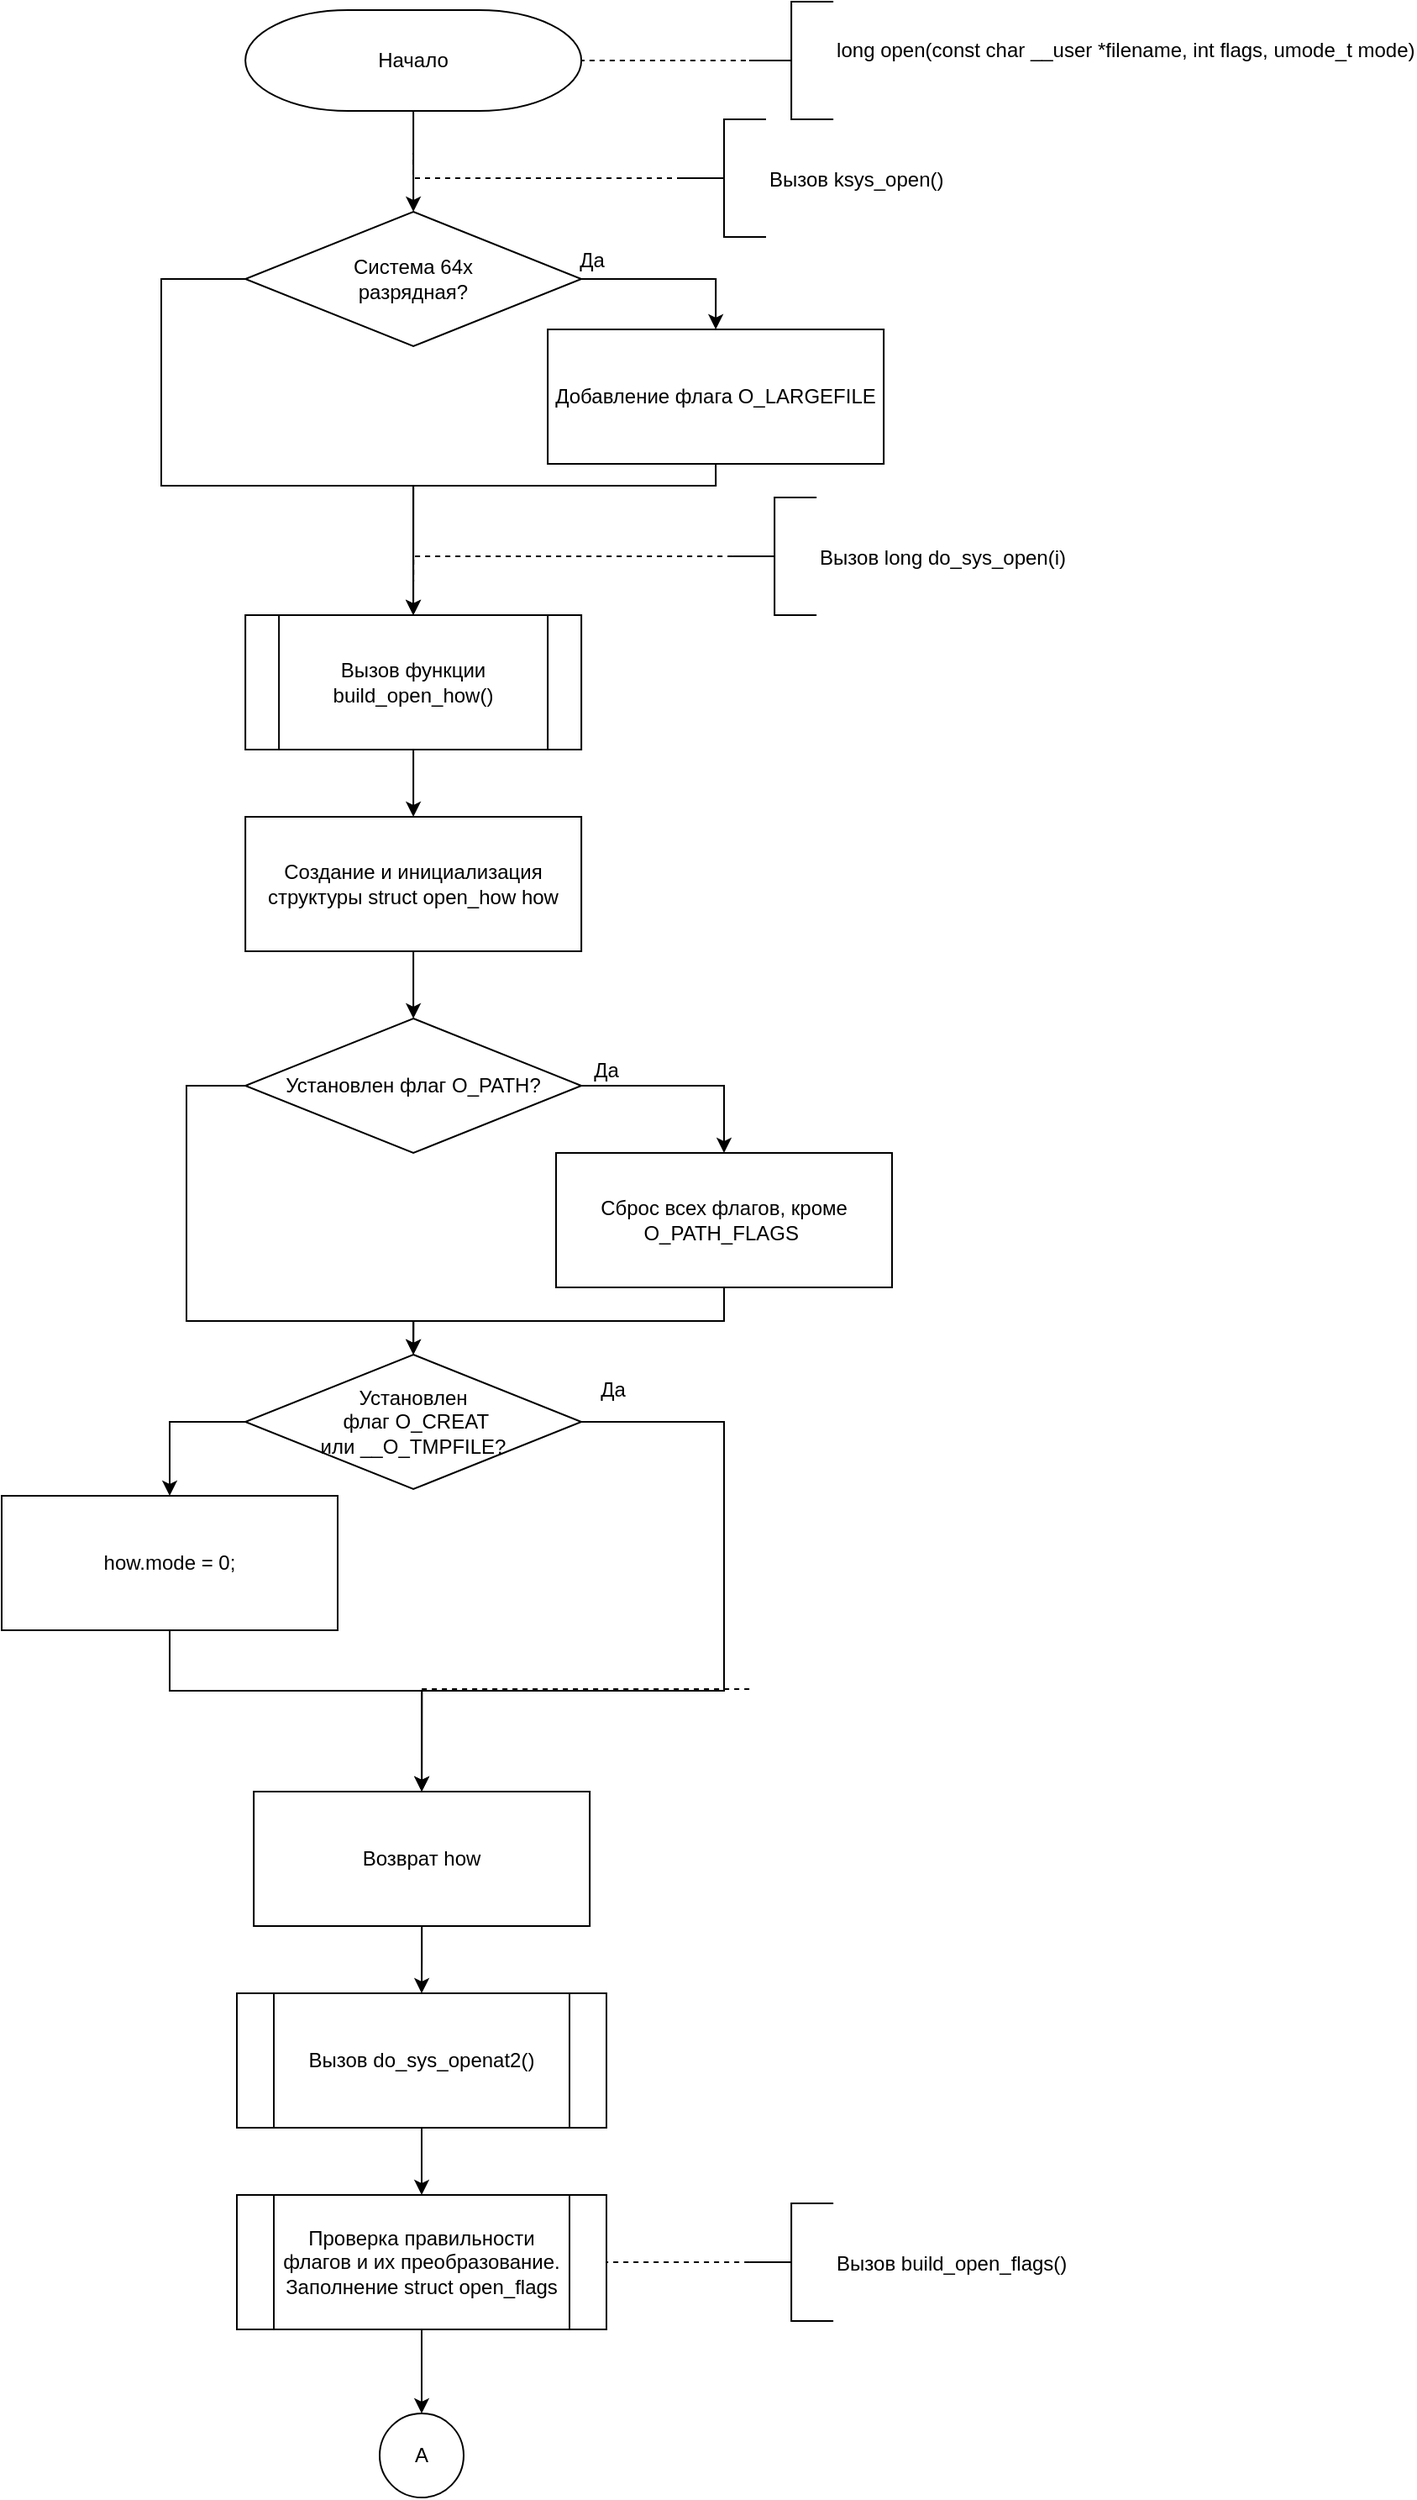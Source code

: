 <mxfile version="13.9.9" type="device" pages="4"><diagram id="L0W8xSpiHUwAw0wuu-Vm" name="open1"><mxGraphModel dx="564" dy="920" grid="1" gridSize="10" guides="1" tooltips="1" connect="1" arrows="1" fold="1" page="1" pageScale="1" pageWidth="827" pageHeight="1169" math="0" shadow="0"><root><mxCell id="0"/><mxCell id="1" parent="0"/><mxCell id="HIVJM8vQRVQHc2mUyGFN-1" value="" style="edgeStyle=orthogonalEdgeStyle;rounded=0;orthogonalLoop=1;jettySize=auto;fontFamily=Helvetica;fontSize=12;fontStyle=0" edge="1" parent="1" source="HIVJM8vQRVQHc2mUyGFN-2" target="HIVJM8vQRVQHc2mUyGFN-5"><mxGeometry relative="1" as="geometry"><mxPoint x="275.06" y="812.5" as="targetPoint"/></mxGeometry></mxCell><mxCell id="HIVJM8vQRVQHc2mUyGFN-2" value="Начало" style="strokeWidth=1;shape=mxgraph.flowchart.terminator;whiteSpace=wrap;fontFamily=Helvetica;fontSize=12;fontStyle=0" vertex="1" parent="1"><mxGeometry x="175.06" y="720" width="200" height="60" as="geometry"/></mxCell><mxCell id="HIVJM8vQRVQHc2mUyGFN-3" value="Да" style="edgeStyle=orthogonalEdgeStyle;rounded=0;orthogonalLoop=1;jettySize=auto;exitX=1;exitY=0.5;exitDx=0;exitDy=0;entryX=0.5;entryY=0;entryDx=0;entryDy=0;fontFamily=Helvetica;fontSize=12;fontStyle=0" edge="1" parent="1" source="HIVJM8vQRVQHc2mUyGFN-5" target="HIVJM8vQRVQHc2mUyGFN-7"><mxGeometry x="-0.9" y="12" relative="1" as="geometry"><mxPoint x="1" as="offset"/></mxGeometry></mxCell><mxCell id="HIVJM8vQRVQHc2mUyGFN-4" value="" style="edgeStyle=orthogonalEdgeStyle;rounded=0;orthogonalLoop=1;jettySize=auto;exitX=0;exitY=0.5;exitDx=0;exitDy=0;fontFamily=Helvetica;fontSize=12;fontStyle=0" edge="1" parent="1" source="HIVJM8vQRVQHc2mUyGFN-5" target="HIVJM8vQRVQHc2mUyGFN-11"><mxGeometry relative="1" as="geometry"><Array as="points"><mxPoint x="125" y="880"/><mxPoint x="125" y="1003"/><mxPoint x="275" y="1003"/></Array><mxPoint x="275.06" y="1253.809" as="targetPoint"/></mxGeometry></mxCell><mxCell id="HIVJM8vQRVQHc2mUyGFN-5" value="Система 64x&#10;разрядная?" style="rhombus;whiteSpace=wrap;strokeWidth=1;fontFamily=Helvetica;fontSize=12;fontStyle=0" vertex="1" parent="1"><mxGeometry x="175.06" y="840" width="200" height="80" as="geometry"/></mxCell><mxCell id="HIVJM8vQRVQHc2mUyGFN-6" value="" style="edgeStyle=orthogonalEdgeStyle;rounded=0;orthogonalLoop=1;jettySize=auto;exitX=0.5;exitY=1;exitDx=0;exitDy=0;entryX=0.5;entryY=0;entryDx=0;entryDy=0;fontFamily=Helvetica;fontSize=12;fontStyle=0" edge="1" parent="1" source="HIVJM8vQRVQHc2mUyGFN-7" target="HIVJM8vQRVQHc2mUyGFN-11"><mxGeometry relative="1" as="geometry"><Array as="points"><mxPoint x="455.06" y="1003"/><mxPoint x="275.06" y="1003"/></Array><mxPoint x="275.06" y="1120" as="targetPoint"/></mxGeometry></mxCell><mxCell id="HIVJM8vQRVQHc2mUyGFN-7" value="Добавление флага O_LARGEFILE" style="rounded=0;whiteSpace=wrap;strokeWidth=1;fontFamily=Helvetica;fontSize=12;fontStyle=0" vertex="1" parent="1"><mxGeometry x="355.06" y="910" width="200" height="80" as="geometry"/></mxCell><mxCell id="HIVJM8vQRVQHc2mUyGFN-8" value="" style="edgeStyle=orthogonalEdgeStyle;rounded=0;orthogonalLoop=1;jettySize=auto;exitX=0;exitY=0.5;exitDx=0;exitDy=0;exitPerimeter=0;endArrow=none;endFill=0;dashed=1;fontFamily=Helvetica;fontSize=12;fontStyle=0" edge="1" parent="1" source="HIVJM8vQRVQHc2mUyGFN-9"><mxGeometry relative="1" as="geometry"><mxPoint x="275.06" y="1060" as="targetPoint"/><mxPoint x="582.06" y="1085.5" as="sourcePoint"/><Array as="points"><mxPoint x="275.06" y="1045"/></Array></mxGeometry></mxCell><mxCell id="HIVJM8vQRVQHc2mUyGFN-9" value="Вызов long do_sys_open(i)" style="strokeWidth=1;shape=mxgraph.flowchart.annotation_2;align=left;labelPosition=right;pointerEvents=1;fontFamily=Helvetica;fontSize=12;fontStyle=0" vertex="1" parent="1"><mxGeometry x="465.06" y="1010" width="50" height="70" as="geometry"/></mxCell><mxCell id="HIVJM8vQRVQHc2mUyGFN-10" value="" style="edgeStyle=orthogonalEdgeStyle;rounded=0;orthogonalLoop=1;jettySize=auto;exitX=0.5;exitY=1;exitDx=0;exitDy=0;fontFamily=Helvetica;fontSize=12;fontStyle=0" edge="1" parent="1" source="HIVJM8vQRVQHc2mUyGFN-11" target="HIVJM8vQRVQHc2mUyGFN-13"><mxGeometry relative="1" as="geometry"/></mxCell><mxCell id="HIVJM8vQRVQHc2mUyGFN-11" value="Вызов функции&#10;build_open_how()" style="shape=process;whiteSpace=wrap;backgroundOutline=1;fontFamily=Helvetica;fontSize=12;fontStyle=0" vertex="1" parent="1"><mxGeometry x="175.06" y="1080" width="200" height="80" as="geometry"/></mxCell><mxCell id="HIVJM8vQRVQHc2mUyGFN-12" value="" style="edgeStyle=orthogonalEdgeStyle;rounded=0;orthogonalLoop=1;jettySize=auto;exitX=0.5;exitY=1;exitDx=0;exitDy=0;fontFamily=Helvetica;fontSize=12;fontStyle=0" edge="1" parent="1" source="HIVJM8vQRVQHc2mUyGFN-13" target="HIVJM8vQRVQHc2mUyGFN-14"><mxGeometry relative="1" as="geometry"/></mxCell><mxCell id="HIVJM8vQRVQHc2mUyGFN-13" value="Создание и инициализация структуры struct open_how how" style="rounded=0;whiteSpace=wrap;strokeWidth=1;fontFamily=Helvetica;fontSize=12;fontStyle=0" vertex="1" parent="1"><mxGeometry x="175.06" y="1200" width="200" height="80" as="geometry"/></mxCell><mxCell id="HIVJM8vQRVQHc2mUyGFN-14" value="Установлен флаг O_PATH?" style="rhombus;whiteSpace=wrap;strokeWidth=1;fontFamily=Helvetica;fontSize=12;fontStyle=0" vertex="1" parent="1"><mxGeometry x="175.06" y="1320" width="200" height="80" as="geometry"/></mxCell><mxCell id="HIVJM8vQRVQHc2mUyGFN-15" value="Сброс всех флагов, кроме O_PATH_FLAGS " style="rounded=0;whiteSpace=wrap;strokeWidth=1;fontFamily=Helvetica;fontSize=12;fontStyle=0" vertex="1" parent="1"><mxGeometry x="360" y="1400" width="200" height="80" as="geometry"/></mxCell><mxCell id="HIVJM8vQRVQHc2mUyGFN-16" value="" style="edgeStyle=orthogonalEdgeStyle;rounded=0;orthogonalLoop=1;jettySize=auto;exitX=1;exitY=0.5;exitDx=0;exitDy=0;entryX=0.5;entryY=0;entryDx=0;entryDy=0;fontFamily=Helvetica;fontSize=12;fontStyle=0" edge="1" parent="1" source="HIVJM8vQRVQHc2mUyGFN-14" target="HIVJM8vQRVQHc2mUyGFN-15"><mxGeometry relative="1" as="geometry"/></mxCell><mxCell id="HIVJM8vQRVQHc2mUyGFN-17" value="" style="edgeStyle=orthogonalEdgeStyle;rounded=0;orthogonalLoop=1;jettySize=auto;exitX=0.5;exitY=1;exitDx=0;exitDy=0;entryX=0.5;entryY=0;entryDx=0;entryDy=0;fontFamily=Helvetica;fontSize=12;fontStyle=0" edge="1" parent="1" source="HIVJM8vQRVQHc2mUyGFN-15" target="HIVJM8vQRVQHc2mUyGFN-20"><mxGeometry relative="1" as="geometry"><mxPoint x="275.06" y="1810" as="targetPoint"/><Array as="points"><mxPoint x="460.06" y="1500"/><mxPoint x="275.06" y="1500"/></Array></mxGeometry></mxCell><mxCell id="HIVJM8vQRVQHc2mUyGFN-18" value="" style="edgeStyle=orthogonalEdgeStyle;rounded=0;orthogonalLoop=1;jettySize=auto;exitX=0;exitY=0.5;exitDx=0;exitDy=0;entryX=0.5;entryY=0;entryDx=0;entryDy=0;fontFamily=Helvetica;fontSize=12;fontStyle=0" edge="1" parent="1" source="HIVJM8vQRVQHc2mUyGFN-14" target="HIVJM8vQRVQHc2mUyGFN-20"><mxGeometry relative="1" as="geometry"><mxPoint x="275.06" y="1810" as="targetPoint"/><Array as="points"><mxPoint x="140" y="1360"/><mxPoint x="140" y="1500"/><mxPoint x="275" y="1500"/></Array></mxGeometry></mxCell><mxCell id="HIVJM8vQRVQHc2mUyGFN-19" value="Да" style="text;align=center;verticalAlign=middle;resizable=0;points=[];autosize=1;strokeColor=none;fontFamily=Helvetica;fontSize=12;fontStyle=0" vertex="1" parent="1"><mxGeometry x="375.06" y="1340" width="30" height="20" as="geometry"/></mxCell><mxCell id="HIVJM8vQRVQHc2mUyGFN-20" value="Установлен&#10; флаг O_CREAT &#10;или __O_TMPFILE?" style="rhombus;whiteSpace=wrap;strokeWidth=1;fontFamily=Helvetica;fontSize=12;fontStyle=0" vertex="1" parent="1"><mxGeometry x="175.06" y="1520" width="200" height="80" as="geometry"/></mxCell><mxCell id="HIVJM8vQRVQHc2mUyGFN-21" value="" style="edgeStyle=orthogonalEdgeStyle;rounded=0;orthogonalLoop=1;jettySize=auto;exitX=1;exitY=0.5;exitDx=0;exitDy=0;entryX=0.5;entryY=0;entryDx=0;entryDy=0;fontFamily=Helvetica;fontSize=12;fontStyle=0" edge="1" parent="1" source="HIVJM8vQRVQHc2mUyGFN-20" target="HIVJM8vQRVQHc2mUyGFN-47"><mxGeometry relative="1" as="geometry"><mxPoint x="460" y="1590" as="targetPoint"/><Array as="points"><mxPoint x="460" y="1560"/><mxPoint x="460" y="1720"/><mxPoint x="280" y="1720"/></Array></mxGeometry></mxCell><mxCell id="HIVJM8vQRVQHc2mUyGFN-22" value="" style="edgeStyle=orthogonalEdgeStyle;rounded=0;orthogonalLoop=1;jettySize=auto;exitX=0;exitY=0.5;exitDx=0;exitDy=0;fontFamily=Helvetica;fontSize=12;entryX=0.5;entryY=0;entryDx=0;entryDy=0;fontStyle=0" edge="1" parent="1" source="HIVJM8vQRVQHc2mUyGFN-20" target="HIVJM8vQRVQHc2mUyGFN-45"><mxGeometry relative="1" as="geometry"><mxPoint x="280" y="1749" as="targetPoint"/><Array as="points"><mxPoint x="130" y="1560"/></Array></mxGeometry></mxCell><mxCell id="HIVJM8vQRVQHc2mUyGFN-23" value="Да" style="text;align=center;verticalAlign=middle;resizable=0;points=[];autosize=1;strokeColor=none;fontFamily=Helvetica;fontSize=12;fontStyle=0" vertex="1" parent="1"><mxGeometry x="379.06" y="1530" width="30" height="20" as="geometry"/></mxCell><mxCell id="HIVJM8vQRVQHc2mUyGFN-24" value="" style="edgeStyle=orthogonalEdgeStyle;rounded=0;orthogonalLoop=1;jettySize=auto;exitX=0.5;exitY=1;exitDx=0;exitDy=0;fontFamily=Helvetica;fontSize=12;fontStyle=0" edge="1" parent="1" source="HIVJM8vQRVQHc2mUyGFN-25" target="HIVJM8vQRVQHc2mUyGFN-39"><mxGeometry relative="1" as="geometry"><mxPoint x="320" y="2300" as="targetPoint"/></mxGeometry></mxCell><mxCell id="HIVJM8vQRVQHc2mUyGFN-25" value="Проверка правильности флагов и их преобразование. Заполнение struct open_flags" style="shape=process;whiteSpace=wrap;backgroundOutline=1;fontFamily=Helvetica;fontSize=12;fontStyle=0" vertex="1" parent="1"><mxGeometry x="170" y="2020" width="220" height="80" as="geometry"/></mxCell><mxCell id="HIVJM8vQRVQHc2mUyGFN-26" value="" style="edgeStyle=orthogonalEdgeStyle;rounded=0;orthogonalLoop=1;jettySize=auto;exitX=0;exitY=0.5;exitDx=0;exitDy=0;exitPerimeter=0;endArrow=none;endFill=0;dashed=1;entryX=1;entryY=0.5;entryDx=0;entryDy=0;fontFamily=Helvetica;fontSize=12;fontStyle=0" edge="1" parent="1" source="HIVJM8vQRVQHc2mUyGFN-27" target="HIVJM8vQRVQHc2mUyGFN-25"><mxGeometry relative="1" as="geometry"><mxPoint x="400" y="2110" as="targetPoint"/><mxPoint x="587" y="2093" as="sourcePoint"/></mxGeometry></mxCell><mxCell id="HIVJM8vQRVQHc2mUyGFN-27" value="Вызов build_open_flags()" style="strokeWidth=1;shape=mxgraph.flowchart.annotation_2;align=left;labelPosition=right;pointerEvents=1;fontFamily=Helvetica;fontSize=12;fontStyle=0" vertex="1" parent="1"><mxGeometry x="475.06" y="2025" width="50" height="70" as="geometry"/></mxCell><mxCell id="HIVJM8vQRVQHc2mUyGFN-36" value="" style="edgeStyle=orthogonalEdgeStyle;rounded=0;orthogonalLoop=1;jettySize=auto;exitX=0;exitY=0.5;exitDx=0;exitDy=0;exitPerimeter=0;endArrow=none;endFill=0;dashed=1;fontFamily=Helvetica;fontSize=12;fontStyle=0" edge="1" parent="1" source="HIVJM8vQRVQHc2mUyGFN-37"><mxGeometry relative="1" as="geometry"><mxPoint x="275.0" y="805" as="targetPoint"/><mxPoint x="482.06" y="750.5" as="sourcePoint"/><Array as="points"><mxPoint x="275" y="820"/></Array></mxGeometry></mxCell><mxCell id="HIVJM8vQRVQHc2mUyGFN-37" value="Вызов ksys_open()" style="strokeWidth=1;shape=mxgraph.flowchart.annotation_2;align=left;labelPosition=right;pointerEvents=1;fontFamily=Helvetica;fontSize=12;fontStyle=0" vertex="1" parent="1"><mxGeometry x="435" y="785" width="50" height="70" as="geometry"/></mxCell><mxCell id="HIVJM8vQRVQHc2mUyGFN-38" value="" style="edgeStyle=orthogonalEdgeStyle;rounded=0;orthogonalLoop=1;jettySize=auto;exitX=0;exitY=0.5;exitDx=0;exitDy=0;exitPerimeter=0;endArrow=none;endFill=0;dashed=1;fontFamily=Helvetica;fontSize=12;fontStyle=0" edge="1" parent="1"><mxGeometry relative="1" as="geometry"><mxPoint x="280.0" y="1719" as="targetPoint"/><mxPoint x="475.06" y="1719" as="sourcePoint"/><Array as="points"><mxPoint x="285.06" y="1719"/></Array></mxGeometry></mxCell><mxCell id="HIVJM8vQRVQHc2mUyGFN-39" value="A" style="strokeWidth=1;shape=mxgraph.flowchart.start_2;whiteSpace=wrap;fontFamily=Helvetica;fontSize=12;fontStyle=0" vertex="1" parent="1"><mxGeometry x="255" y="2150" width="50" height="50" as="geometry"/></mxCell><mxCell id="HIVJM8vQRVQHc2mUyGFN-40" value="" style="edgeStyle=orthogonalEdgeStyle;rounded=0;orthogonalLoop=1;jettySize=auto;exitX=0;exitY=0.5;exitDx=0;exitDy=0;exitPerimeter=0;endArrow=none;endFill=0;dashed=1;fontFamily=Helvetica;fontSize=12;fontStyle=0" edge="1" parent="1" source="HIVJM8vQRVQHc2mUyGFN-41" target="HIVJM8vQRVQHc2mUyGFN-2"><mxGeometry relative="1" as="geometry"><mxPoint x="380" y="745" as="targetPoint"/><mxPoint x="562.06" y="690.5" as="sourcePoint"/><Array as="points"><mxPoint x="480" y="750"/><mxPoint x="480" y="750"/></Array></mxGeometry></mxCell><mxCell id="HIVJM8vQRVQHc2mUyGFN-41" value="long open(const char __user *filename, int flags, umode_t mode)&#10;" style="strokeWidth=1;shape=mxgraph.flowchart.annotation_2;align=left;labelPosition=right;pointerEvents=1;fontFamily=Helvetica;fontSize=12;fontStyle=0" vertex="1" parent="1"><mxGeometry x="475.06" y="715" width="50" height="70" as="geometry"/></mxCell><mxCell id="HIVJM8vQRVQHc2mUyGFN-44" value="" style="edgeStyle=orthogonalEdgeStyle;rounded=0;orthogonalLoop=1;jettySize=auto;entryX=0.5;entryY=0;entryDx=0;entryDy=0;fontFamily=Helvetica;fontSize=12;fontColor=#000000;fontStyle=0" edge="1" parent="1" source="HIVJM8vQRVQHc2mUyGFN-45" target="HIVJM8vQRVQHc2mUyGFN-47"><mxGeometry relative="1" as="geometry"><Array as="points"><mxPoint x="130" y="1720"/><mxPoint x="280" y="1720"/></Array></mxGeometry></mxCell><mxCell id="HIVJM8vQRVQHc2mUyGFN-45" value="how.mode = 0;" style="rounded=0;whiteSpace=wrap;strokeWidth=1;fontFamily=Helvetica;fontSize=12;fontStyle=0" vertex="1" parent="1"><mxGeometry x="30" y="1604" width="200" height="80" as="geometry"/></mxCell><mxCell id="HIVJM8vQRVQHc2mUyGFN-46" value="" style="edgeStyle=orthogonalEdgeStyle;rounded=0;orthogonalLoop=1;jettySize=auto;entryX=0.5;entryY=0;entryDx=0;entryDy=0;fontFamily=Helvetica;fontSize=12;fontColor=#000000;fontStyle=0" edge="1" parent="1" source="HIVJM8vQRVQHc2mUyGFN-47" target="HIVJM8vQRVQHc2mUyGFN-49"><mxGeometry relative="1" as="geometry"/></mxCell><mxCell id="HIVJM8vQRVQHc2mUyGFN-47" value="Возврат how" style="rounded=0;whiteSpace=wrap;strokeWidth=1;fontFamily=Helvetica;fontSize=12;fontStyle=0" vertex="1" parent="1"><mxGeometry x="180.06" y="1780" width="200" height="80" as="geometry"/></mxCell><mxCell id="HIVJM8vQRVQHc2mUyGFN-48" value="" style="edgeStyle=orthogonalEdgeStyle;rounded=0;orthogonalLoop=1;jettySize=auto;fontFamily=Helvetica;fontSize=12;fontColor=#000000;fontStyle=0" edge="1" parent="1" source="HIVJM8vQRVQHc2mUyGFN-49" target="HIVJM8vQRVQHc2mUyGFN-25"><mxGeometry relative="1" as="geometry"/></mxCell><mxCell id="HIVJM8vQRVQHc2mUyGFN-49" value="Вызов do_sys_openat2()" style="shape=process;whiteSpace=wrap;backgroundOutline=1;fontFamily=Helvetica;fontSize=12;fontStyle=0" vertex="1" parent="1"><mxGeometry x="170" y="1900" width="220" height="80" as="geometry"/></mxCell></root></mxGraphModel></diagram><diagram id="8b92lflKzHccSB3xRbnr" name="open2"><mxGraphModel dx="1391" dy="-1418" grid="1" gridSize="10" guides="1" tooltips="1" connect="1" arrows="1" fold="1" page="1" pageScale="1" pageWidth="827" pageHeight="1169" math="0" shadow="0"><root><mxCell id="mWXFVDoq0e2oqumDP-53-0"/><mxCell id="mWXFVDoq0e2oqumDP-53-1" parent="mWXFVDoq0e2oqumDP-53-0"/><mxCell id="Jsm1fw-TU8QXdeYXPNuA-0" value="" style="edgeStyle=orthogonalEdgeStyle;rounded=0;orthogonalLoop=1;jettySize=auto;exitX=1;exitY=0.5;exitDx=0;exitDy=0;fontFamily=Helvetica;fontSize=12;fontStyle=0" edge="1" parent="mWXFVDoq0e2oqumDP-53-1" source="Jsm1fw-TU8QXdeYXPNuA-2" target="Jsm1fw-TU8QXdeYXPNuA-5"><mxGeometry relative="1" as="geometry"><mxPoint x="425.12" y="2570" as="targetPoint"/><Array as="points"><mxPoint x="290" y="2550"/></Array></mxGeometry></mxCell><mxCell id="Jsm1fw-TU8QXdeYXPNuA-1" value="" style="edgeStyle=orthogonalEdgeStyle;rounded=0;orthogonalLoop=1;jettySize=auto;exitX=0;exitY=0.5;exitDx=0;exitDy=0;fontFamily=Helvetica;fontSize=12;fontStyle=0;entryX=0.5;entryY=0;entryDx=0;entryDy=0;entryPerimeter=0;" edge="1" parent="mWXFVDoq0e2oqumDP-53-1" source="Jsm1fw-TU8QXdeYXPNuA-2" target="Jsm1fw-TU8QXdeYXPNuA-46"><mxGeometry relative="1" as="geometry"><mxPoint x="-30" y="2550" as="targetPoint"/><Array as="points"><mxPoint x="-60" y="2550"/><mxPoint x="-60" y="3540"/><mxPoint x="125" y="3540"/></Array></mxGeometry></mxCell><mxCell id="Jsm1fw-TU8QXdeYXPNuA-2" value="Проверка флагов успешна?" style="rhombus;whiteSpace=wrap;strokeWidth=1;fontFamily=Helvetica;fontSize=12;fontStyle=0" vertex="1" parent="mWXFVDoq0e2oqumDP-53-1"><mxGeometry x="25" y="2510" width="200" height="80" as="geometry"/></mxCell><mxCell id="Jsm1fw-TU8QXdeYXPNuA-3" value="Да" style="text;align=center;verticalAlign=middle;resizable=0;points=[];autosize=1;strokeColor=none;fontFamily=Helvetica;fontSize=12;fontStyle=0" vertex="1" parent="mWXFVDoq0e2oqumDP-53-1"><mxGeometry x="225.06" y="2530" width="30" height="20" as="geometry"/></mxCell><mxCell id="Jsm1fw-TU8QXdeYXPNuA-4" value="" style="edgeStyle=orthogonalEdgeStyle;rounded=0;orthogonalLoop=1;jettySize=auto;exitX=0.5;exitY=1;exitDx=0;exitDy=0;fontFamily=Helvetica;fontSize=12;fontStyle=0" edge="1" parent="mWXFVDoq0e2oqumDP-53-1" source="Jsm1fw-TU8QXdeYXPNuA-5" target="Jsm1fw-TU8QXdeYXPNuA-13"><mxGeometry relative="1" as="geometry"/></mxCell><mxCell id="Jsm1fw-TU8QXdeYXPNuA-5" value="Заполнение struct filename. Копирование имени файла из пространства пользователя в пространство ядра" style="shape=process;whiteSpace=wrap;backgroundOutline=1;fontFamily=Helvetica;fontSize=12;fontStyle=0" vertex="1" parent="mWXFVDoq0e2oqumDP-53-1"><mxGeometry x="200" y="2580" width="200" height="80" as="geometry"/></mxCell><mxCell id="Jsm1fw-TU8QXdeYXPNuA-6" value="Вызов getname()&#10;(обертка над getname_flags())" style="strokeWidth=1;shape=mxgraph.flowchart.annotation_2;align=left;labelPosition=right;pointerEvents=1;fontFamily=Helvetica;fontSize=12;fontStyle=1" vertex="1" parent="mWXFVDoq0e2oqumDP-53-1"><mxGeometry x="455" y="2590" width="50" height="70" as="geometry"/></mxCell><mxCell id="Jsm1fw-TU8QXdeYXPNuA-7" value="" style="edgeStyle=orthogonalEdgeStyle;rounded=0;orthogonalLoop=1;jettySize=auto;exitX=0;exitY=0.5;exitDx=0;exitDy=0;exitPerimeter=0;endArrow=none;endFill=0;dashed=1;entryX=0.999;entryY=0.563;entryDx=0;entryDy=0;entryPerimeter=0;fontFamily=Helvetica;fontSize=12;fontStyle=0" edge="1" parent="mWXFVDoq0e2oqumDP-53-1" source="Jsm1fw-TU8QXdeYXPNuA-6" target="Jsm1fw-TU8QXdeYXPNuA-5"><mxGeometry relative="1" as="geometry"><mxPoint x="410.0" y="2685" as="targetPoint"/><mxPoint x="617" y="2668" as="sourcePoint"/></mxGeometry></mxCell><mxCell id="Jsm1fw-TU8QXdeYXPNuA-8" value="" style="edgeStyle=orthogonalEdgeStyle;rounded=0;orthogonalLoop=1;jettySize=auto;fontFamily=Helvetica;fontSize=12;fontColor=#000000;fontStyle=0" edge="1" parent="mWXFVDoq0e2oqumDP-53-1" source="Jsm1fw-TU8QXdeYXPNuA-9" target="Jsm1fw-TU8QXdeYXPNuA-2"><mxGeometry relative="1" as="geometry"/></mxCell><mxCell id="Jsm1fw-TU8QXdeYXPNuA-9" value="A" style="strokeWidth=1;shape=mxgraph.flowchart.start_2;whiteSpace=wrap;fontFamily=Helvetica;fontSize=12;fontStyle=0" vertex="1" parent="mWXFVDoq0e2oqumDP-53-1"><mxGeometry x="100" y="2440" width="50" height="50" as="geometry"/></mxCell><mxCell id="Jsm1fw-TU8QXdeYXPNuA-10" value="" style="edgeStyle=orthogonalEdgeStyle;rounded=0;orthogonalLoop=1;jettySize=auto;exitX=1;exitY=0.5;exitDx=0;exitDy=0;fontFamily=Helvetica;fontSize=12;fontStyle=0" edge="1" parent="mWXFVDoq0e2oqumDP-53-1" source="Jsm1fw-TU8QXdeYXPNuA-13" target="Jsm1fw-TU8QXdeYXPNuA-16"><mxGeometry relative="1" as="geometry"><mxPoint x="600.12" y="2740" as="targetPoint"/><Array as="points"><mxPoint x="465" y="2720"/></Array></mxGeometry></mxCell><mxCell id="Jsm1fw-TU8QXdeYXPNuA-11" style="edgeStyle=orthogonalEdgeStyle;rounded=0;orthogonalLoop=1;jettySize=auto;html=0;entryX=0.5;entryY=0;entryDx=0;entryDy=0;endArrow=classic;endFill=1;fontFamily=Helvetica;fontSize=12;fontColor=#000000;exitX=0;exitY=0.5;exitDx=0;exitDy=0;" edge="1" parent="mWXFVDoq0e2oqumDP-53-1" source="Jsm1fw-TU8QXdeYXPNuA-20" target="Jsm1fw-TU8QXdeYXPNuA-43"><mxGeometry relative="1" as="geometry"><Array as="points"><mxPoint x="210" y="2910"/><mxPoint x="210" y="3380"/><mxPoint x="475" y="3380"/></Array></mxGeometry></mxCell><mxCell id="Jsm1fw-TU8QXdeYXPNuA-12" style="edgeStyle=orthogonalEdgeStyle;rounded=0;orthogonalLoop=1;jettySize=auto;html=0;endArrow=none;endFill=0;fontFamily=Helvetica;fontSize=12;fontColor=#000000;exitX=0;exitY=0.5;exitDx=0;exitDy=0;" edge="1" parent="mWXFVDoq0e2oqumDP-53-1" source="Jsm1fw-TU8QXdeYXPNuA-13"><mxGeometry relative="1" as="geometry"><mxPoint x="300" y="3520" as="targetPoint"/><Array as="points"><mxPoint x="130" y="2720"/><mxPoint x="130" y="3510"/><mxPoint x="300" y="3510"/></Array></mxGeometry></mxCell><mxCell id="Jsm1fw-TU8QXdeYXPNuA-13" value="Копирование успешно?" style="rhombus;whiteSpace=wrap;strokeWidth=1;fontFamily=Helvetica;fontSize=12;fontStyle=0" vertex="1" parent="mWXFVDoq0e2oqumDP-53-1"><mxGeometry x="200" y="2680" width="200" height="80" as="geometry"/></mxCell><mxCell id="Jsm1fw-TU8QXdeYXPNuA-14" value="Да" style="text;align=center;verticalAlign=middle;resizable=0;points=[];autosize=1;strokeColor=none;fontFamily=Helvetica;fontSize=12;fontStyle=0" vertex="1" parent="mWXFVDoq0e2oqumDP-53-1"><mxGeometry x="400.06" y="2700" width="30" height="20" as="geometry"/></mxCell><mxCell id="Jsm1fw-TU8QXdeYXPNuA-15" value="" style="edgeStyle=orthogonalEdgeStyle;rounded=0;orthogonalLoop=1;jettySize=auto;fontFamily=Helvetica;fontSize=12;fontColor=#000000;fontStyle=0" edge="1" parent="mWXFVDoq0e2oqumDP-53-1" source="Jsm1fw-TU8QXdeYXPNuA-16" target="Jsm1fw-TU8QXdeYXPNuA-20"><mxGeometry relative="1" as="geometry"/></mxCell><mxCell id="Jsm1fw-TU8QXdeYXPNuA-16" value="Поиск свободного файлового дескриптора  и пометка его как занятого" style="shape=process;whiteSpace=wrap;backgroundOutline=1;fontFamily=Helvetica;fontSize=12;fontStyle=0" vertex="1" parent="mWXFVDoq0e2oqumDP-53-1"><mxGeometry x="375" y="2750" width="200" height="80" as="geometry"/></mxCell><mxCell id="Jsm1fw-TU8QXdeYXPNuA-17" value="Вызов get_unused_fd_flags()&#10;(обертка над alloc_fd())" style="strokeWidth=1;shape=mxgraph.flowchart.annotation_2;align=left;labelPosition=right;pointerEvents=1;fontFamily=Helvetica;fontSize=12;fontStyle=1" vertex="1" parent="mWXFVDoq0e2oqumDP-53-1"><mxGeometry x="640" y="2755" width="50" height="70" as="geometry"/></mxCell><mxCell id="Jsm1fw-TU8QXdeYXPNuA-18" value="" style="edgeStyle=orthogonalEdgeStyle;rounded=0;orthogonalLoop=1;jettySize=auto;exitX=0;exitY=0.5;exitDx=0;exitDy=0;exitPerimeter=0;endArrow=none;endFill=0;dashed=1;fontFamily=Helvetica;fontSize=12;fontStyle=0" edge="1" parent="mWXFVDoq0e2oqumDP-53-1" source="Jsm1fw-TU8QXdeYXPNuA-17" target="Jsm1fw-TU8QXdeYXPNuA-16"><mxGeometry relative="1" as="geometry"><mxPoint x="409.8" y="2635.04" as="targetPoint"/><mxPoint x="465.0" y="2635" as="sourcePoint"/></mxGeometry></mxCell><mxCell id="Jsm1fw-TU8QXdeYXPNuA-19" value="" style="edgeStyle=orthogonalEdgeStyle;rounded=0;orthogonalLoop=1;jettySize=auto;exitX=1;exitY=0.5;exitDx=0;exitDy=0;fontFamily=Helvetica;fontSize=12;fontStyle=0" edge="1" parent="mWXFVDoq0e2oqumDP-53-1" source="Jsm1fw-TU8QXdeYXPNuA-20" target="Jsm1fw-TU8QXdeYXPNuA-23"><mxGeometry relative="1" as="geometry"><mxPoint x="775.12" y="2930" as="targetPoint"/><Array as="points"><mxPoint x="640" y="2910"/></Array></mxGeometry></mxCell><mxCell id="Jsm1fw-TU8QXdeYXPNuA-20" value="Файловый дескриптор &#10;получен?" style="rhombus;whiteSpace=wrap;strokeWidth=1;fontFamily=Helvetica;fontSize=12;fontStyle=0" vertex="1" parent="mWXFVDoq0e2oqumDP-53-1"><mxGeometry x="375" y="2870" width="200" height="80" as="geometry"/></mxCell><mxCell id="Jsm1fw-TU8QXdeYXPNuA-21" value="Да" style="text;align=center;verticalAlign=middle;resizable=0;points=[];autosize=1;strokeColor=none;fontFamily=Helvetica;fontSize=12;fontStyle=0" vertex="1" parent="mWXFVDoq0e2oqumDP-53-1"><mxGeometry x="575.06" y="2890" width="30" height="20" as="geometry"/></mxCell><mxCell id="Jsm1fw-TU8QXdeYXPNuA-22" value="" style="edgeStyle=orthogonalEdgeStyle;rounded=0;orthogonalLoop=1;jettySize=auto;entryX=0.5;entryY=0;entryDx=0;entryDy=0;fontFamily=Helvetica;fontSize=12;fontColor=#000000;fontStyle=0" edge="1" parent="mWXFVDoq0e2oqumDP-53-1" source="Jsm1fw-TU8QXdeYXPNuA-23" target="Jsm1fw-TU8QXdeYXPNuA-28"><mxGeometry relative="1" as="geometry"/></mxCell><mxCell id="Jsm1fw-TU8QXdeYXPNuA-23" value="Создание дескриптора открытого файла " style="shape=process;whiteSpace=wrap;backgroundOutline=1;fontFamily=Helvetica;fontSize=12;fontStyle=0" vertex="1" parent="mWXFVDoq0e2oqumDP-53-1"><mxGeometry x="550" y="2940" width="200" height="80" as="geometry"/></mxCell><mxCell id="Jsm1fw-TU8QXdeYXPNuA-24" value="Вызов do_filp_open()" style="strokeWidth=1;shape=mxgraph.flowchart.annotation_2;align=left;labelPosition=right;pointerEvents=1;fontFamily=Helvetica;fontSize=12;fontStyle=0" vertex="1" parent="mWXFVDoq0e2oqumDP-53-1"><mxGeometry x="815" y="2945" width="50" height="70" as="geometry"/></mxCell><mxCell id="Jsm1fw-TU8QXdeYXPNuA-25" value="" style="edgeStyle=orthogonalEdgeStyle;rounded=0;orthogonalLoop=1;jettySize=auto;exitX=0;exitY=0.5;exitDx=0;exitDy=0;exitPerimeter=0;endArrow=none;endFill=0;dashed=1;fontFamily=Helvetica;fontSize=12;fontStyle=0" edge="1" parent="mWXFVDoq0e2oqumDP-53-1" source="Jsm1fw-TU8QXdeYXPNuA-24" target="Jsm1fw-TU8QXdeYXPNuA-23"><mxGeometry relative="1" as="geometry"><mxPoint x="584.8" y="2825.04" as="targetPoint"/><mxPoint x="640.0" y="2825" as="sourcePoint"/></mxGeometry></mxCell><mxCell id="Jsm1fw-TU8QXdeYXPNuA-26" value="" style="edgeStyle=orthogonalEdgeStyle;rounded=0;orthogonalLoop=1;jettySize=auto;exitX=1;exitY=0.5;exitDx=0;exitDy=0;fontFamily=Helvetica;fontSize=12;fontStyle=0" edge="1" parent="mWXFVDoq0e2oqumDP-53-1" source="Jsm1fw-TU8QXdeYXPNuA-28" target="Jsm1fw-TU8QXdeYXPNuA-31"><mxGeometry relative="1" as="geometry"><mxPoint x="950.12" y="3130" as="targetPoint"/><Array as="points"><mxPoint x="815" y="3110"/></Array></mxGeometry></mxCell><mxCell id="Jsm1fw-TU8QXdeYXPNuA-27" style="edgeStyle=orthogonalEdgeStyle;rounded=0;orthogonalLoop=1;jettySize=auto;html=0;entryX=0.5;entryY=0;entryDx=0;entryDy=0;fontFamily=Helvetica;fontSize=12;fontColor=#000000;" edge="1" parent="mWXFVDoq0e2oqumDP-53-1" source="Jsm1fw-TU8QXdeYXPNuA-28" target="Jsm1fw-TU8QXdeYXPNuA-39"><mxGeometry relative="1" as="geometry"/></mxCell><mxCell id="Jsm1fw-TU8QXdeYXPNuA-28" value="Дескриптор создан?" style="rhombus;whiteSpace=wrap;strokeWidth=1;fontFamily=Helvetica;fontSize=12;fontStyle=0" vertex="1" parent="mWXFVDoq0e2oqumDP-53-1"><mxGeometry x="550" y="3070" width="200" height="80" as="geometry"/></mxCell><mxCell id="Jsm1fw-TU8QXdeYXPNuA-29" value="Да" style="text;align=center;verticalAlign=middle;resizable=0;points=[];autosize=1;strokeColor=none;fontFamily=Helvetica;fontSize=12;fontStyle=0" vertex="1" parent="mWXFVDoq0e2oqumDP-53-1"><mxGeometry x="750.06" y="3090" width="30" height="20" as="geometry"/></mxCell><mxCell id="Jsm1fw-TU8QXdeYXPNuA-30" value="" style="edgeStyle=orthogonalEdgeStyle;rounded=0;orthogonalLoop=1;jettySize=auto;fontFamily=Helvetica;fontSize=12;fontColor=#000000;fontStyle=0" edge="1" parent="mWXFVDoq0e2oqumDP-53-1" source="Jsm1fw-TU8QXdeYXPNuA-31" target="Jsm1fw-TU8QXdeYXPNuA-35"><mxGeometry relative="1" as="geometry"/></mxCell><mxCell id="Jsm1fw-TU8QXdeYXPNuA-31" value="Уведомление файловой системы об открытии файла" style="shape=process;whiteSpace=wrap;backgroundOutline=1;fontFamily=Helvetica;fontSize=12;fontStyle=0" vertex="1" parent="mWXFVDoq0e2oqumDP-53-1"><mxGeometry x="725" y="3140" width="200" height="80" as="geometry"/></mxCell><mxCell id="Jsm1fw-TU8QXdeYXPNuA-32" value="Вызов fsnotify_open()" style="strokeWidth=1;shape=mxgraph.flowchart.annotation_2;align=left;labelPosition=right;pointerEvents=1;fontFamily=Helvetica;fontSize=12;fontStyle=0" vertex="1" parent="mWXFVDoq0e2oqumDP-53-1"><mxGeometry x="990" y="3145" width="50" height="70" as="geometry"/></mxCell><mxCell id="Jsm1fw-TU8QXdeYXPNuA-33" value="" style="edgeStyle=orthogonalEdgeStyle;rounded=0;orthogonalLoop=1;jettySize=auto;exitX=0;exitY=0.5;exitDx=0;exitDy=0;exitPerimeter=0;endArrow=none;endFill=0;dashed=1;fontFamily=Helvetica;fontSize=12;fontStyle=0" edge="1" parent="mWXFVDoq0e2oqumDP-53-1" source="Jsm1fw-TU8QXdeYXPNuA-32" target="Jsm1fw-TU8QXdeYXPNuA-31"><mxGeometry relative="1" as="geometry"><mxPoint x="759.8" y="3025.04" as="targetPoint"/><mxPoint x="815.0" y="3025" as="sourcePoint"/></mxGeometry></mxCell><mxCell id="Jsm1fw-TU8QXdeYXPNuA-34" style="edgeStyle=orthogonalEdgeStyle;rounded=0;orthogonalLoop=1;jettySize=auto;html=0;fontFamily=Helvetica;fontSize=12;fontColor=#000000;endArrow=none;endFill=0;" edge="1" parent="mWXFVDoq0e2oqumDP-53-1" source="Jsm1fw-TU8QXdeYXPNuA-35"><mxGeometry relative="1" as="geometry"><mxPoint x="500" y="3350" as="targetPoint"/><Array as="points"><mxPoint x="825" y="3350"/><mxPoint x="500" y="3350"/></Array></mxGeometry></mxCell><mxCell id="Jsm1fw-TU8QXdeYXPNuA-35" value="Запись дескриптора открытого файла в таблицу&#10;открытых файлов процесса" style="shape=process;whiteSpace=wrap;backgroundOutline=1;fontFamily=Helvetica;fontSize=12;fontStyle=0" vertex="1" parent="mWXFVDoq0e2oqumDP-53-1"><mxGeometry x="725" y="3250" width="200" height="80" as="geometry"/></mxCell><mxCell id="Jsm1fw-TU8QXdeYXPNuA-36" value="Вызов fd_install()" style="strokeWidth=1;shape=mxgraph.flowchart.annotation_2;align=left;labelPosition=right;pointerEvents=1;fontFamily=Helvetica;fontSize=12;fontStyle=0" vertex="1" parent="mWXFVDoq0e2oqumDP-53-1"><mxGeometry x="990" y="3255" width="50" height="70" as="geometry"/></mxCell><mxCell id="Jsm1fw-TU8QXdeYXPNuA-37" value="" style="edgeStyle=orthogonalEdgeStyle;rounded=0;orthogonalLoop=1;jettySize=auto;exitX=0;exitY=0.5;exitDx=0;exitDy=0;exitPerimeter=0;endArrow=none;endFill=0;dashed=1;fontFamily=Helvetica;fontSize=12;fontStyle=0" edge="1" parent="mWXFVDoq0e2oqumDP-53-1" source="Jsm1fw-TU8QXdeYXPNuA-36" target="Jsm1fw-TU8QXdeYXPNuA-35"><mxGeometry relative="1" as="geometry"><mxPoint x="935" y="3190" as="targetPoint"/><mxPoint x="1000" y="3190" as="sourcePoint"/></mxGeometry></mxCell><mxCell id="Jsm1fw-TU8QXdeYXPNuA-38" style="edgeStyle=orthogonalEdgeStyle;rounded=0;orthogonalLoop=1;jettySize=auto;html=0;fontFamily=Helvetica;fontSize=12;fontColor=#000000;endArrow=none;endFill=0;" edge="1" parent="mWXFVDoq0e2oqumDP-53-1" source="Jsm1fw-TU8QXdeYXPNuA-39"><mxGeometry relative="1" as="geometry"><mxPoint x="500" y="3350" as="targetPoint"/><Array as="points"><mxPoint x="370" y="3350"/><mxPoint x="500" y="3350"/></Array></mxGeometry></mxCell><mxCell id="Jsm1fw-TU8QXdeYXPNuA-39" value="Освобождение файлового дескриптора " style="shape=process;whiteSpace=wrap;backgroundOutline=1;fontFamily=Helvetica;fontSize=12;fontStyle=0" vertex="1" parent="mWXFVDoq0e2oqumDP-53-1"><mxGeometry x="270" y="3140" width="200" height="80" as="geometry"/></mxCell><mxCell id="Jsm1fw-TU8QXdeYXPNuA-40" value="Вызов put_unused_fd()" style="strokeWidth=1;shape=mxgraph.flowchart.annotation_2;align=left;labelPosition=right;pointerEvents=1;fontFamily=Helvetica;fontSize=12;fontStyle=0" vertex="1" parent="mWXFVDoq0e2oqumDP-53-1"><mxGeometry x="500" y="3145" width="50" height="70" as="geometry"/></mxCell><mxCell id="Jsm1fw-TU8QXdeYXPNuA-41" value="" style="edgeStyle=orthogonalEdgeStyle;rounded=0;orthogonalLoop=1;jettySize=auto;exitX=0;exitY=0.5;exitDx=0;exitDy=0;exitPerimeter=0;endArrow=none;endFill=0;dashed=1;fontFamily=Helvetica;fontSize=12;fontStyle=0" edge="1" parent="mWXFVDoq0e2oqumDP-53-1" source="Jsm1fw-TU8QXdeYXPNuA-40" target="Jsm1fw-TU8QXdeYXPNuA-39"><mxGeometry relative="1" as="geometry"><mxPoint x="304.8" y="3025.04" as="targetPoint"/><mxPoint x="360.0" y="3025" as="sourcePoint"/></mxGeometry></mxCell><mxCell id="Jsm1fw-TU8QXdeYXPNuA-42" style="edgeStyle=orthogonalEdgeStyle;rounded=0;orthogonalLoop=1;jettySize=auto;html=0;entryX=0.5;entryY=0;entryDx=0;entryDy=0;entryPerimeter=0;fontFamily=Helvetica;fontSize=12;fontColor=#000000;" edge="1" parent="mWXFVDoq0e2oqumDP-53-1" source="Jsm1fw-TU8QXdeYXPNuA-43" target="Jsm1fw-TU8QXdeYXPNuA-46"><mxGeometry relative="1" as="geometry"><Array as="points"><mxPoint x="475" y="3510"/><mxPoint x="300" y="3510"/><mxPoint x="300" y="3540"/><mxPoint x="125" y="3540"/></Array></mxGeometry></mxCell><mxCell id="Jsm1fw-TU8QXdeYXPNuA-43" value="Освобождение памяти из-под struct filename." style="shape=process;whiteSpace=wrap;backgroundOutline=1;fontFamily=Helvetica;fontSize=12;fontStyle=0" vertex="1" parent="mWXFVDoq0e2oqumDP-53-1"><mxGeometry x="375" y="3410" width="200" height="80" as="geometry"/></mxCell><mxCell id="Jsm1fw-TU8QXdeYXPNuA-44" value="Вызов putname()" style="strokeWidth=1;shape=mxgraph.flowchart.annotation_2;align=left;labelPosition=right;pointerEvents=1;fontFamily=Helvetica;fontSize=12;fontStyle=0" vertex="1" parent="mWXFVDoq0e2oqumDP-53-1"><mxGeometry x="640" y="3415" width="50" height="70" as="geometry"/></mxCell><mxCell id="Jsm1fw-TU8QXdeYXPNuA-45" value="" style="edgeStyle=orthogonalEdgeStyle;rounded=0;orthogonalLoop=1;jettySize=auto;exitX=0;exitY=0.5;exitDx=0;exitDy=0;exitPerimeter=0;endArrow=none;endFill=0;dashed=1;fontFamily=Helvetica;fontSize=12;fontStyle=0" edge="1" parent="mWXFVDoq0e2oqumDP-53-1" source="Jsm1fw-TU8QXdeYXPNuA-44" target="Jsm1fw-TU8QXdeYXPNuA-43"><mxGeometry relative="1" as="geometry"><mxPoint x="575" y="3395" as="targetPoint"/><mxPoint x="650" y="3295" as="sourcePoint"/></mxGeometry></mxCell><mxCell id="Jsm1fw-TU8QXdeYXPNuA-46" value="Конец" style="strokeWidth=1;shape=mxgraph.flowchart.terminator;whiteSpace=wrap;fontFamily=Helvetica;fontSize=12;fontStyle=0" vertex="1" parent="mWXFVDoq0e2oqumDP-53-1"><mxGeometry x="25.06" y="3580" width="200" height="60" as="geometry"/></mxCell><mxCell id="Jsm1fw-TU8QXdeYXPNuA-47" style="edgeStyle=orthogonalEdgeStyle;rounded=0;orthogonalLoop=1;jettySize=auto;html=0;entryX=0.5;entryY=0;entryDx=0;entryDy=0;fontFamily=Helvetica;fontSize=12;fontColor=#000000;" edge="1" parent="mWXFVDoq0e2oqumDP-53-1" target="Jsm1fw-TU8QXdeYXPNuA-43"><mxGeometry relative="1" as="geometry"><mxPoint x="610" y="3350" as="sourcePoint"/><mxPoint x="380.0" y="3150.0" as="targetPoint"/><Array as="points"><mxPoint x="660" y="3350"/><mxPoint x="660" y="3380"/><mxPoint x="475" y="3380"/></Array></mxGeometry></mxCell></root></mxGraphModel></diagram><diagram id="AsnUVp1JHd5_04t3qqXE" name="getname_flags"><mxGraphModel dx="1129" dy="-498" grid="1" gridSize="10" guides="1" tooltips="1" connect="1" arrows="1" fold="1" page="1" pageScale="1" pageWidth="827" pageHeight="1169" math="0" shadow="0"><root><mxCell id="xObMrm_Hgct0mb6ZIcOB-0"/><mxCell id="xObMrm_Hgct0mb6ZIcOB-1" parent="xObMrm_Hgct0mb6ZIcOB-0"/><mxCell id="xObMrm_Hgct0mb6ZIcOB-3" value="Вызов __audit_reusename()" style="strokeWidth=1;shape=mxgraph.flowchart.annotation_2;align=left;labelPosition=right;pointerEvents=1;" vertex="1" parent="xObMrm_Hgct0mb6ZIcOB-1"><mxGeometry x="490" y="3135" width="50" height="70" as="geometry"/></mxCell><mxCell id="xObMrm_Hgct0mb6ZIcOB-4" value="" style="edgeStyle=orthogonalEdgeStyle;rounded=0;orthogonalLoop=1;jettySize=auto;exitX=0;exitY=0.5;exitDx=0;exitDy=0;exitPerimeter=0;endArrow=none;endFill=0;dashed=1;entryX=1;entryY=0.5;entryDx=0;entryDy=0;" edge="1" parent="xObMrm_Hgct0mb6ZIcOB-1" source="xObMrm_Hgct0mb6ZIcOB-3" target="xObMrm_Hgct0mb6ZIcOB-6"><mxGeometry relative="1" as="geometry"><mxPoint x="420.0" y="3050" as="targetPoint"/><mxPoint x="627" y="3033" as="sourcePoint"/></mxGeometry></mxCell><mxCell id="xObMrm_Hgct0mb6ZIcOB-5" value="" style="edgeStyle=orthogonalEdgeStyle;rounded=0;orthogonalLoop=1;jettySize=auto;exitX=0.5;exitY=1;exitDx=0;exitDy=0;entryX=0.5;entryY=0;entryDx=0;entryDy=0;" edge="1" parent="xObMrm_Hgct0mb6ZIcOB-1" source="xObMrm_Hgct0mb6ZIcOB-6" target="xObMrm_Hgct0mb6ZIcOB-9"><mxGeometry relative="1" as="geometry"/></mxCell><mxCell id="xObMrm_Hgct0mb6ZIcOB-6" value="Поиск в списке audit_names текущего контекста аудита." style="shape=process;whiteSpace=wrap;backgroundOutline=1;" vertex="1" parent="xObMrm_Hgct0mb6ZIcOB-1"><mxGeometry x="190" y="3130" width="200" height="80" as="geometry"/></mxCell><mxCell id="xObMrm_Hgct0mb6ZIcOB-7" value="" style="edgeStyle=orthogonalEdgeStyle;rounded=0;orthogonalLoop=1;jettySize=auto;exitX=0;exitY=0.5;exitDx=0;exitDy=0;entryX=0.5;entryY=0;entryDx=0;entryDy=0;" edge="1" parent="xObMrm_Hgct0mb6ZIcOB-1" source="xObMrm_Hgct0mb6ZIcOB-9" target="xObMrm_Hgct0mb6ZIcOB-11"><mxGeometry relative="1" as="geometry"/></mxCell><mxCell id="xObMrm_Hgct0mb6ZIcOB-8" value="" style="edgeStyle=orthogonalEdgeStyle;rounded=0;orthogonalLoop=1;jettySize=auto;exitX=1;exitY=0.5;exitDx=0;exitDy=0;entryX=0.5;entryY=0;entryDx=0;entryDy=0;" edge="1" parent="xObMrm_Hgct0mb6ZIcOB-1" source="xObMrm_Hgct0mb6ZIcOB-9" target="xObMrm_Hgct0mb6ZIcOB-14"><mxGeometry relative="1" as="geometry"/></mxCell><mxCell id="xObMrm_Hgct0mb6ZIcOB-9" value="Запись найдена?" style="rhombus;whiteSpace=wrap;strokeWidth=1;" vertex="1" parent="xObMrm_Hgct0mb6ZIcOB-1"><mxGeometry x="190" y="3240" width="200" height="80" as="geometry"/></mxCell><mxCell id="xObMrm_Hgct0mb6ZIcOB-10" value="" style="edgeStyle=orthogonalEdgeStyle;rounded=0;orthogonalLoop=1;jettySize=auto;exitX=0.5;exitY=1;exitDx=0;exitDy=0;entryX=0.5;entryY=0;entryDx=0;entryDy=0;entryPerimeter=0;" edge="1" parent="xObMrm_Hgct0mb6ZIcOB-1" source="xObMrm_Hgct0mb6ZIcOB-11" target="wwkyx5tuOEfjM8w3R08E-6"><mxGeometry relative="1" as="geometry"><Array as="points"><mxPoint x="110" y="3390"/><mxPoint x="110" y="4010"/><mxPoint x="330" y="4010"/></Array><mxPoint x="330" y="4230" as="targetPoint"/></mxGeometry></mxCell><mxCell id="xObMrm_Hgct0mb6ZIcOB-11" value="Возврат записи&#10;(struct filename *) " style="rounded=0;whiteSpace=wrap;strokeWidth=1;" vertex="1" parent="xObMrm_Hgct0mb6ZIcOB-1"><mxGeometry x="40" y="3310" width="200" height="80" as="geometry"/></mxCell><mxCell id="xObMrm_Hgct0mb6ZIcOB-12" value="Да" style="text;align=center;verticalAlign=middle;resizable=0;points=[];autosize=1;strokeColor=none;" vertex="1" parent="xObMrm_Hgct0mb6ZIcOB-1"><mxGeometry x="160" y="3250" width="30" height="20" as="geometry"/></mxCell><mxCell id="xObMrm_Hgct0mb6ZIcOB-13" value="" style="edgeStyle=orthogonalEdgeStyle;rounded=0;orthogonalLoop=1;jettySize=auto;exitX=0.5;exitY=1;exitDx=0;exitDy=0;entryX=0.5;entryY=0;entryDx=0;entryDy=0;" edge="1" parent="xObMrm_Hgct0mb6ZIcOB-1" source="xObMrm_Hgct0mb6ZIcOB-14" target="xObMrm_Hgct0mb6ZIcOB-20"><mxGeometry relative="1" as="geometry"/></mxCell><mxCell id="xObMrm_Hgct0mb6ZIcOB-14" value="Выделение в слаб кэше&#10;памяти под struct filename" style="rounded=0;whiteSpace=wrap;strokeWidth=1;" vertex="1" parent="xObMrm_Hgct0mb6ZIcOB-1"><mxGeometry x="380" y="3320" width="200" height="80" as="geometry"/></mxCell><mxCell id="xObMrm_Hgct0mb6ZIcOB-15" value="Вызов __getname()&#10;(Обертка над kmem_cache_alloc())&#10;" style="strokeWidth=1;shape=mxgraph.flowchart.annotation_2;align=left;labelPosition=right;pointerEvents=1;" vertex="1" parent="xObMrm_Hgct0mb6ZIcOB-1"><mxGeometry x="660" y="3325" width="50" height="70" as="geometry"/></mxCell><mxCell id="xObMrm_Hgct0mb6ZIcOB-16" value="" style="edgeStyle=orthogonalEdgeStyle;rounded=0;orthogonalLoop=1;jettySize=auto;exitX=0;exitY=0.5;exitDx=0;exitDy=0;exitPerimeter=0;endArrow=none;endFill=0;dashed=1;entryX=1;entryY=0.5;entryDx=0;entryDy=0;" edge="1" parent="xObMrm_Hgct0mb6ZIcOB-1" source="xObMrm_Hgct0mb6ZIcOB-15" target="xObMrm_Hgct0mb6ZIcOB-14"><mxGeometry relative="1" as="geometry"><mxPoint x="630" y="3360" as="targetPoint"/><mxPoint x="817" y="3223" as="sourcePoint"/></mxGeometry></mxCell><mxCell id="xObMrm_Hgct0mb6ZIcOB-17" value="" style="edgeStyle=orthogonalEdgeStyle;rounded=0;orthogonalLoop=1;jettySize=auto;exitX=0;exitY=0.5;exitDx=0;exitDy=0;entryX=0.5;entryY=0;entryDx=0;entryDy=0;" edge="1" parent="xObMrm_Hgct0mb6ZIcOB-1" source="xObMrm_Hgct0mb6ZIcOB-20" target="xObMrm_Hgct0mb6ZIcOB-22"><mxGeometry relative="1" as="geometry"/></mxCell><mxCell id="xObMrm_Hgct0mb6ZIcOB-18" value="да&#10;" style="edgeLabel;align=center;verticalAlign=middle;resizable=0;points=[];" vertex="1" connectable="0" parent="xObMrm_Hgct0mb6ZIcOB-17"><mxGeometry x="-0.28" y="-3" relative="1" as="geometry"><mxPoint x="253.33" y="-7" as="offset"/></mxGeometry></mxCell><mxCell id="xObMrm_Hgct0mb6ZIcOB-19" value="" style="edgeStyle=orthogonalEdgeStyle;rounded=0;orthogonalLoop=1;jettySize=auto;exitX=1;exitY=0.5;exitDx=0;exitDy=0;entryX=0.5;entryY=0;entryDx=0;entryDy=0;" edge="1" parent="xObMrm_Hgct0mb6ZIcOB-1" source="xObMrm_Hgct0mb6ZIcOB-20" target="xObMrm_Hgct0mb6ZIcOB-24"><mxGeometry relative="1" as="geometry"/></mxCell><mxCell id="xObMrm_Hgct0mb6ZIcOB-20" value="Память выделена &#10;успешно?" style="rhombus;whiteSpace=wrap;strokeWidth=1;" vertex="1" parent="xObMrm_Hgct0mb6ZIcOB-1"><mxGeometry x="380" y="3430" width="200" height="80" as="geometry"/></mxCell><mxCell id="xObMrm_Hgct0mb6ZIcOB-21" value="" style="edgeStyle=orthogonalEdgeStyle;rounded=0;orthogonalLoop=1;jettySize=auto;exitX=0.5;exitY=1;exitDx=0;exitDy=0;endArrow=none;endFill=0;" edge="1" parent="xObMrm_Hgct0mb6ZIcOB-1" source="xObMrm_Hgct0mb6ZIcOB-22"><mxGeometry relative="1" as="geometry"><Array as="points"><mxPoint x="290" y="3980"/><mxPoint x="390" y="3980"/></Array><mxPoint x="390" y="4010" as="targetPoint"/></mxGeometry></mxCell><mxCell id="xObMrm_Hgct0mb6ZIcOB-22" value="Возврат ошибки" style="rounded=0;whiteSpace=wrap;strokeWidth=1;" vertex="1" parent="xObMrm_Hgct0mb6ZIcOB-1"><mxGeometry x="190" y="3500" width="200" height="80" as="geometry"/></mxCell><mxCell id="xObMrm_Hgct0mb6ZIcOB-23" value="" style="edgeStyle=orthogonalEdgeStyle;rounded=0;orthogonalLoop=1;jettySize=auto;exitX=0.5;exitY=1;exitDx=0;exitDy=0;entryX=0.5;entryY=0;entryDx=0;entryDy=0;" edge="1" parent="xObMrm_Hgct0mb6ZIcOB-1" source="xObMrm_Hgct0mb6ZIcOB-24" target="xObMrm_Hgct0mb6ZIcOB-30"><mxGeometry relative="1" as="geometry"/></mxCell><mxCell id="xObMrm_Hgct0mb6ZIcOB-24" value="Копирование имени файла из пространства пользователя в пространство ядра" style="rounded=0;whiteSpace=wrap;strokeWidth=1;" vertex="1" parent="xObMrm_Hgct0mb6ZIcOB-1"><mxGeometry x="580" y="3500" width="200" height="80" as="geometry"/></mxCell><mxCell id="xObMrm_Hgct0mb6ZIcOB-25" value="Вызов strncpy_from_user()" style="strokeWidth=1;shape=mxgraph.flowchart.annotation_2;align=left;labelPosition=right;pointerEvents=1;" vertex="1" parent="xObMrm_Hgct0mb6ZIcOB-1"><mxGeometry x="827" y="3505" width="50" height="70" as="geometry"/></mxCell><mxCell id="xObMrm_Hgct0mb6ZIcOB-26" value="" style="edgeStyle=orthogonalEdgeStyle;rounded=0;orthogonalLoop=1;jettySize=auto;exitX=0;exitY=0.5;exitDx=0;exitDy=0;exitPerimeter=0;endArrow=none;endFill=0;dashed=1;entryX=1;entryY=0.5;entryDx=0;entryDy=0;" edge="1" parent="xObMrm_Hgct0mb6ZIcOB-1" source="xObMrm_Hgct0mb6ZIcOB-25" target="xObMrm_Hgct0mb6ZIcOB-24"><mxGeometry relative="1" as="geometry"><mxPoint x="590" y="3330" as="targetPoint"/><mxPoint x="670" y="3330" as="sourcePoint"/></mxGeometry></mxCell><mxCell id="xObMrm_Hgct0mb6ZIcOB-27" value="" style="edgeStyle=orthogonalEdgeStyle;rounded=0;orthogonalLoop=1;jettySize=auto;exitX=0;exitY=0.5;exitDx=0;exitDy=0;entryX=0.5;entryY=0;entryDx=0;entryDy=0;" edge="1" parent="xObMrm_Hgct0mb6ZIcOB-1" source="xObMrm_Hgct0mb6ZIcOB-30" target="xObMrm_Hgct0mb6ZIcOB-32"><mxGeometry relative="1" as="geometry"/></mxCell><mxCell id="xObMrm_Hgct0mb6ZIcOB-28" value="Да" style="edgeLabel;align=center;verticalAlign=middle;resizable=0;points=[];" vertex="1" connectable="0" parent="xObMrm_Hgct0mb6ZIcOB-27"><mxGeometry x="-0.672" y="-3" relative="1" as="geometry"><mxPoint x="246.67" y="-7" as="offset"/></mxGeometry></mxCell><mxCell id="xObMrm_Hgct0mb6ZIcOB-29" value="" style="edgeStyle=orthogonalEdgeStyle;rounded=0;orthogonalLoop=1;jettySize=auto;exitX=1;exitY=0.5;exitDx=0;exitDy=0;entryX=0.5;entryY=0;entryDx=0;entryDy=0;" edge="1" parent="xObMrm_Hgct0mb6ZIcOB-1" source="xObMrm_Hgct0mb6ZIcOB-30" target="xObMrm_Hgct0mb6ZIcOB-36"><mxGeometry relative="1" as="geometry"/></mxCell><mxCell id="xObMrm_Hgct0mb6ZIcOB-30" value="Копирование прошло &#10;успешно?" style="rhombus;whiteSpace=wrap;strokeWidth=1;" vertex="1" parent="xObMrm_Hgct0mb6ZIcOB-1"><mxGeometry x="590" y="3610" width="200" height="80" as="geometry"/></mxCell><mxCell id="xObMrm_Hgct0mb6ZIcOB-31" value="" style="edgeStyle=orthogonalEdgeStyle;rounded=0;orthogonalLoop=1;jettySize=auto;exitX=0.5;exitY=1;exitDx=0;exitDy=0;entryX=0.5;entryY=0;entryDx=0;entryDy=0;" edge="1" parent="xObMrm_Hgct0mb6ZIcOB-1" source="xObMrm_Hgct0mb6ZIcOB-32" target="xObMrm_Hgct0mb6ZIcOB-34"><mxGeometry relative="1" as="geometry"/></mxCell><mxCell id="xObMrm_Hgct0mb6ZIcOB-32" value="Освобождение выделенной в слаб кэше памяти" style="shape=process;whiteSpace=wrap;backgroundOutline=1;" vertex="1" parent="xObMrm_Hgct0mb6ZIcOB-1"><mxGeometry x="420" y="3690" width="200" height="80" as="geometry"/></mxCell><mxCell id="xObMrm_Hgct0mb6ZIcOB-33" value="" style="edgeStyle=orthogonalEdgeStyle;rounded=0;orthogonalLoop=1;jettySize=auto;exitX=0.5;exitY=1;exitDx=0;exitDy=0;endArrow=none;endFill=0;" edge="1" parent="xObMrm_Hgct0mb6ZIcOB-1" source="xObMrm_Hgct0mb6ZIcOB-34"><mxGeometry relative="1" as="geometry"><Array as="points"><mxPoint x="520" y="3940"/><mxPoint x="670" y="3940"/></Array><mxPoint x="670" y="3980" as="targetPoint"/></mxGeometry></mxCell><mxCell id="xObMrm_Hgct0mb6ZIcOB-34" value="Возврат ошибки" style="rounded=0;whiteSpace=wrap;strokeWidth=1;" vertex="1" parent="xObMrm_Hgct0mb6ZIcOB-1"><mxGeometry x="420" y="3810" width="200" height="80" as="geometry"/></mxCell><mxCell id="xObMrm_Hgct0mb6ZIcOB-35" value="" style="edgeStyle=orthogonalEdgeStyle;rounded=0;orthogonalLoop=1;jettySize=auto;exitX=0.5;exitY=1;exitDx=0;exitDy=0;entryX=0.5;entryY=0;entryDx=0;entryDy=0;" edge="1" parent="xObMrm_Hgct0mb6ZIcOB-1" source="xObMrm_Hgct0mb6ZIcOB-36" target="xObMrm_Hgct0mb6ZIcOB-38"><mxGeometry relative="1" as="geometry"/></mxCell><mxCell id="xObMrm_Hgct0mb6ZIcOB-36" value="Добавление имени файла&#10;в список имен аудита для&#10;данного контекста" style="shape=process;whiteSpace=wrap;backgroundOutline=1;" vertex="1" parent="xObMrm_Hgct0mb6ZIcOB-1"><mxGeometry x="780" y="3690" width="200" height="80" as="geometry"/></mxCell><mxCell id="xObMrm_Hgct0mb6ZIcOB-37" value="" style="edgeStyle=orthogonalEdgeStyle;rounded=0;orthogonalLoop=1;jettySize=auto;exitX=0.5;exitY=1;exitDx=0;exitDy=0;entryX=0.5;entryY=0;entryDx=0;entryDy=0;entryPerimeter=0;" edge="1" parent="xObMrm_Hgct0mb6ZIcOB-1" source="xObMrm_Hgct0mb6ZIcOB-38" target="wwkyx5tuOEfjM8w3R08E-6"><mxGeometry relative="1" as="geometry"><Array as="points"><mxPoint x="870" y="3890"/><mxPoint x="870" y="3940"/><mxPoint x="670" y="3940"/><mxPoint x="670" y="3980"/><mxPoint x="390" y="3980"/><mxPoint x="390" y="4010"/><mxPoint x="330" y="4010"/></Array><mxPoint x="330" y="4230" as="targetPoint"/></mxGeometry></mxCell><mxCell id="xObMrm_Hgct0mb6ZIcOB-38" value="Возврат struct filename *" style="rounded=0;whiteSpace=wrap;strokeWidth=1;" vertex="1" parent="xObMrm_Hgct0mb6ZIcOB-1"><mxGeometry x="780" y="3810" width="200" height="80" as="geometry"/></mxCell><mxCell id="xObMrm_Hgct0mb6ZIcOB-39" value="Вызов audit_getname()" style="strokeWidth=1;shape=mxgraph.flowchart.annotation_2;align=left;labelPosition=right;pointerEvents=1;" vertex="1" parent="xObMrm_Hgct0mb6ZIcOB-1"><mxGeometry x="1050" y="3695" width="50" height="70" as="geometry"/></mxCell><mxCell id="xObMrm_Hgct0mb6ZIcOB-40" value="" style="edgeStyle=orthogonalEdgeStyle;rounded=0;orthogonalLoop=1;jettySize=auto;exitX=0;exitY=0.5;exitDx=0;exitDy=0;exitPerimeter=0;endArrow=none;endFill=0;dashed=1;entryX=1;entryY=0.5;entryDx=0;entryDy=0;" edge="1" parent="xObMrm_Hgct0mb6ZIcOB-1" source="xObMrm_Hgct0mb6ZIcOB-39" target="xObMrm_Hgct0mb6ZIcOB-36"><mxGeometry relative="1" as="geometry"><mxPoint x="1010" y="3755" as="targetPoint"/><mxPoint x="870" y="3485" as="sourcePoint"/></mxGeometry></mxCell><mxCell id="wwkyx5tuOEfjM8w3R08E-3" value="" style="edgeStyle=orthogonalEdgeStyle;rounded=0;orthogonalLoop=1;jettySize=auto;entryX=0.5;entryY=0;entryDx=0;entryDy=0;" edge="1" parent="xObMrm_Hgct0mb6ZIcOB-1" source="wwkyx5tuOEfjM8w3R08E-0" target="xObMrm_Hgct0mb6ZIcOB-6"><mxGeometry relative="1" as="geometry"/></mxCell><mxCell id="wwkyx5tuOEfjM8w3R08E-0" value="Начало" style="strokeWidth=1;shape=mxgraph.flowchart.terminator;whiteSpace=wrap;fontFamily=Helvetica;fontSize=12;fontStyle=0" vertex="1" parent="xObMrm_Hgct0mb6ZIcOB-1"><mxGeometry x="190" y="3035" width="200" height="60" as="geometry"/></mxCell><mxCell id="wwkyx5tuOEfjM8w3R08E-1" value="" style="edgeStyle=orthogonalEdgeStyle;rounded=0;orthogonalLoop=1;jettySize=auto;exitX=0;exitY=0.5;exitDx=0;exitDy=0;exitPerimeter=0;endArrow=none;endFill=0;dashed=1;fontFamily=Helvetica;fontSize=12;fontStyle=0" edge="1" source="wwkyx5tuOEfjM8w3R08E-2" target="wwkyx5tuOEfjM8w3R08E-0" parent="xObMrm_Hgct0mb6ZIcOB-1"><mxGeometry relative="1" as="geometry"><mxPoint x="394.94" y="3060" as="targetPoint"/><mxPoint x="577" y="3005.5" as="sourcePoint"/><Array as="points"><mxPoint x="494.94" y="3065"/><mxPoint x="494.94" y="3065"/></Array></mxGeometry></mxCell><mxCell id="wwkyx5tuOEfjM8w3R08E-2" value="struct filename *getname_flags(const char __user *filename, int flags,   int *empty)" style="strokeWidth=1;shape=mxgraph.flowchart.annotation_2;align=left;labelPosition=right;pointerEvents=1;fontFamily=Helvetica;fontSize=12;fontStyle=0" vertex="1" parent="xObMrm_Hgct0mb6ZIcOB-1"><mxGeometry x="490" y="3030" width="50" height="70" as="geometry"/></mxCell><mxCell id="wwkyx5tuOEfjM8w3R08E-6" value="Конец" style="strokeWidth=1;shape=mxgraph.flowchart.terminator;whiteSpace=wrap;fontFamily=Helvetica;fontSize=12;fontStyle=0" vertex="1" parent="xObMrm_Hgct0mb6ZIcOB-1"><mxGeometry x="230" y="4032" width="200" height="60" as="geometry"/></mxCell></root></mxGraphModel></diagram><diagram id="PNhVW4j3eWOgr2oTDPud" name="alloc_fd"><mxGraphModel dx="658" dy="-1265" grid="1" gridSize="10" guides="1" tooltips="1" connect="1" arrows="1" fold="1" page="1" pageScale="1" pageWidth="827" pageHeight="1169" math="0" shadow="0"><root><mxCell id="qmCIhbYvC7w8JcgLF0ZV-0"/><mxCell id="qmCIhbYvC7w8JcgLF0ZV-1" parent="qmCIhbYvC7w8JcgLF0ZV-0"/><mxCell id="TdSx7VGEG_G-QbaxO9c6-2" value="" style="edgeStyle=orthogonalEdgeStyle;rounded=0;orthogonalLoop=1;jettySize=auto;exitX=0.5;exitY=1;exitDx=0;exitDy=0;entryX=0.5;entryY=0;entryDx=0;entryDy=0;" edge="1" parent="qmCIhbYvC7w8JcgLF0ZV-1" source="TdSx7VGEG_G-QbaxO9c6-3" target="TdSx7VGEG_G-QbaxO9c6-6"><mxGeometry relative="1" as="geometry"/></mxCell><mxCell id="TdSx7VGEG_G-QbaxO9c6-3" value="Поиск свободного файлового дескриптора " style="shape=process;whiteSpace=wrap;backgroundOutline=1;" vertex="1" parent="qmCIhbYvC7w8JcgLF0ZV-1"><mxGeometry x="190" y="3130" width="200" height="80" as="geometry"/></mxCell><mxCell id="TdSx7VGEG_G-QbaxO9c6-4" value="" style="edgeStyle=orthogonalEdgeStyle;rounded=0;orthogonalLoop=1;jettySize=auto;exitX=0;exitY=0.5;exitDx=0;exitDy=0;entryX=0.5;entryY=0;entryDx=0;entryDy=0;" edge="1" parent="qmCIhbYvC7w8JcgLF0ZV-1" source="TdSx7VGEG_G-QbaxO9c6-6" target="YdepCCL02QrR4HjUkClX-0"><mxGeometry relative="1" as="geometry"><mxPoint x="140" y="3310" as="targetPoint"/><Array as="points"><mxPoint x="180" y="3280"/><mxPoint x="180" y="3420"/><mxPoint x="290" y="3420"/></Array></mxGeometry></mxCell><mxCell id="TdSx7VGEG_G-QbaxO9c6-5" value="" style="edgeStyle=orthogonalEdgeStyle;rounded=0;orthogonalLoop=1;jettySize=auto;exitX=1;exitY=0.5;exitDx=0;exitDy=0;entryX=0.5;entryY=0;entryDx=0;entryDy=0;" edge="1" parent="qmCIhbYvC7w8JcgLF0ZV-1" source="TdSx7VGEG_G-QbaxO9c6-6" target="TdSx7VGEG_G-QbaxO9c6-11"><mxGeometry relative="1" as="geometry"/></mxCell><mxCell id="TdSx7VGEG_G-QbaxO9c6-6" value="Файловый дескриптор &#10;найден?" style="rhombus;whiteSpace=wrap;strokeWidth=1;" vertex="1" parent="qmCIhbYvC7w8JcgLF0ZV-1"><mxGeometry x="190" y="3240" width="200" height="80" as="geometry"/></mxCell><mxCell id="TdSx7VGEG_G-QbaxO9c6-9" value="Да" style="text;align=center;verticalAlign=middle;resizable=0;points=[];autosize=1;strokeColor=none;" vertex="1" parent="qmCIhbYvC7w8JcgLF0ZV-1"><mxGeometry x="399" y="3260" width="30" height="20" as="geometry"/></mxCell><mxCell id="TdSx7VGEG_G-QbaxO9c6-10" value="" style="edgeStyle=orthogonalEdgeStyle;rounded=0;orthogonalLoop=1;jettySize=auto;exitX=0.5;exitY=1;exitDx=0;exitDy=0;entryX=0.5;entryY=0;entryDx=0;entryDy=0;" edge="1" parent="qmCIhbYvC7w8JcgLF0ZV-1" source="TdSx7VGEG_G-QbaxO9c6-11" target="YdepCCL02QrR4HjUkClX-0"><mxGeometry relative="1" as="geometry"><mxPoint x="480" y="3430" as="targetPoint"/><Array as="points"><mxPoint x="430" y="3420"/><mxPoint x="290" y="3420"/></Array></mxGeometry></mxCell><mxCell id="TdSx7VGEG_G-QbaxO9c6-11" value="Пометка дескриптора как &#10;занятого" style="rounded=0;whiteSpace=wrap;strokeWidth=1;" vertex="1" parent="qmCIhbYvC7w8JcgLF0ZV-1"><mxGeometry x="330" y="3320" width="200" height="80" as="geometry"/></mxCell><mxCell id="TdSx7VGEG_G-QbaxO9c6-12" value="Вызов __set_open_fd()" style="strokeWidth=1;shape=mxgraph.flowchart.annotation_2;align=left;labelPosition=right;pointerEvents=1;" vertex="1" parent="qmCIhbYvC7w8JcgLF0ZV-1"><mxGeometry x="570" y="3325" width="50" height="70" as="geometry"/></mxCell><mxCell id="TdSx7VGEG_G-QbaxO9c6-13" value="" style="edgeStyle=orthogonalEdgeStyle;rounded=0;orthogonalLoop=1;jettySize=auto;exitX=0;exitY=0.5;exitDx=0;exitDy=0;exitPerimeter=0;endArrow=none;endFill=0;dashed=1;entryX=1;entryY=0.5;entryDx=0;entryDy=0;" edge="1" parent="qmCIhbYvC7w8JcgLF0ZV-1" source="TdSx7VGEG_G-QbaxO9c6-12" target="TdSx7VGEG_G-QbaxO9c6-11"><mxGeometry relative="1" as="geometry"><mxPoint x="630" y="3360" as="targetPoint"/><mxPoint x="817" y="3223" as="sourcePoint"/></mxGeometry></mxCell><mxCell id="TdSx7VGEG_G-QbaxO9c6-38" value="" style="edgeStyle=orthogonalEdgeStyle;rounded=0;orthogonalLoop=1;jettySize=auto;entryX=0.5;entryY=0;entryDx=0;entryDy=0;" edge="1" parent="qmCIhbYvC7w8JcgLF0ZV-1" source="Zvr6mb2mxmwc5E_a1mbl-0" target="TdSx7VGEG_G-QbaxO9c6-3"><mxGeometry relative="1" as="geometry"/></mxCell><mxCell id="TdSx7VGEG_G-QbaxO9c6-39" value="Начало" style="strokeWidth=1;shape=mxgraph.flowchart.terminator;whiteSpace=wrap;fontFamily=Helvetica;fontSize=12;fontStyle=0" vertex="1" parent="qmCIhbYvC7w8JcgLF0ZV-1"><mxGeometry x="190" y="2928" width="200" height="60" as="geometry"/></mxCell><mxCell id="TdSx7VGEG_G-QbaxO9c6-40" value="" style="edgeStyle=orthogonalEdgeStyle;rounded=0;orthogonalLoop=1;jettySize=auto;exitX=0;exitY=0.5;exitDx=0;exitDy=0;exitPerimeter=0;endArrow=none;endFill=0;dashed=1;fontFamily=Helvetica;fontSize=12;fontStyle=0" edge="1" parent="qmCIhbYvC7w8JcgLF0ZV-1" source="TdSx7VGEG_G-QbaxO9c6-41" target="TdSx7VGEG_G-QbaxO9c6-39"><mxGeometry relative="1" as="geometry"><mxPoint x="394.94" y="2953" as="targetPoint"/><mxPoint x="577" y="2898.5" as="sourcePoint"/><Array as="points"><mxPoint x="494.94" y="2958"/><mxPoint x="494.94" y="2958"/></Array></mxGeometry></mxCell><mxCell id="TdSx7VGEG_G-QbaxO9c6-41" value="int __alloc_fd(struct files_struct *files,&#10;unsigned start, unsigned end, unsigned flags)" style="strokeWidth=1;shape=mxgraph.flowchart.annotation_2;align=left;labelPosition=right;pointerEvents=1;fontFamily=Helvetica;fontSize=12;fontStyle=0" vertex="1" parent="qmCIhbYvC7w8JcgLF0ZV-1"><mxGeometry x="460" y="2923" width="50" height="70" as="geometry"/></mxCell><mxCell id="TdSx7VGEG_G-QbaxO9c6-42" value="Конец" style="strokeWidth=1;shape=mxgraph.flowchart.terminator;whiteSpace=wrap;fontFamily=Helvetica;fontSize=12;fontStyle=0" vertex="1" parent="qmCIhbYvC7w8JcgLF0ZV-1"><mxGeometry x="190" y="3660" width="200" height="60" as="geometry"/></mxCell><mxCell id="Zvr6mb2mxmwc5E_a1mbl-0" value="spin_lock()" style="shape=process;whiteSpace=wrap;backgroundOutline=1;" vertex="1" parent="qmCIhbYvC7w8JcgLF0ZV-1"><mxGeometry x="190" y="3010" width="200" height="80" as="geometry"/></mxCell><mxCell id="Zvr6mb2mxmwc5E_a1mbl-1" value="" style="edgeStyle=orthogonalEdgeStyle;rounded=0;orthogonalLoop=1;jettySize=auto;entryX=0.5;entryY=0;entryDx=0;entryDy=0;" edge="1" parent="qmCIhbYvC7w8JcgLF0ZV-1" source="TdSx7VGEG_G-QbaxO9c6-39" target="Zvr6mb2mxmwc5E_a1mbl-0"><mxGeometry relative="1" as="geometry"><mxPoint x="290" y="2988" as="sourcePoint"/><mxPoint x="290" y="3130" as="targetPoint"/></mxGeometry></mxCell><mxCell id="YdepCCL02QrR4HjUkClX-2" style="edgeStyle=orthogonalEdgeStyle;rounded=0;orthogonalLoop=1;jettySize=auto;html=0;endArrow=classic;endFill=1;" edge="1" parent="qmCIhbYvC7w8JcgLF0ZV-1" source="YdepCCL02QrR4HjUkClX-0" target="YdepCCL02QrR4HjUkClX-1"><mxGeometry relative="1" as="geometry"/></mxCell><mxCell id="YdepCCL02QrR4HjUkClX-0" value="spin_unlock()" style="shape=process;whiteSpace=wrap;backgroundOutline=1;" vertex="1" parent="qmCIhbYvC7w8JcgLF0ZV-1"><mxGeometry x="190" y="3450" width="200" height="80" as="geometry"/></mxCell><mxCell id="YdepCCL02QrR4HjUkClX-3" style="edgeStyle=orthogonalEdgeStyle;rounded=0;orthogonalLoop=1;jettySize=auto;html=0;entryX=0.5;entryY=0;entryDx=0;entryDy=0;entryPerimeter=0;endArrow=classic;endFill=1;" edge="1" parent="qmCIhbYvC7w8JcgLF0ZV-1" source="YdepCCL02QrR4HjUkClX-1" target="TdSx7VGEG_G-QbaxO9c6-42"><mxGeometry relative="1" as="geometry"/></mxCell><mxCell id="YdepCCL02QrR4HjUkClX-1" value="Возврат файлового дескриптора (если найден)" style="rounded=0;whiteSpace=wrap;strokeWidth=1;" vertex="1" parent="qmCIhbYvC7w8JcgLF0ZV-1"><mxGeometry x="190" y="3560" width="200" height="80" as="geometry"/></mxCell></root></mxGraphModel></diagram></mxfile>